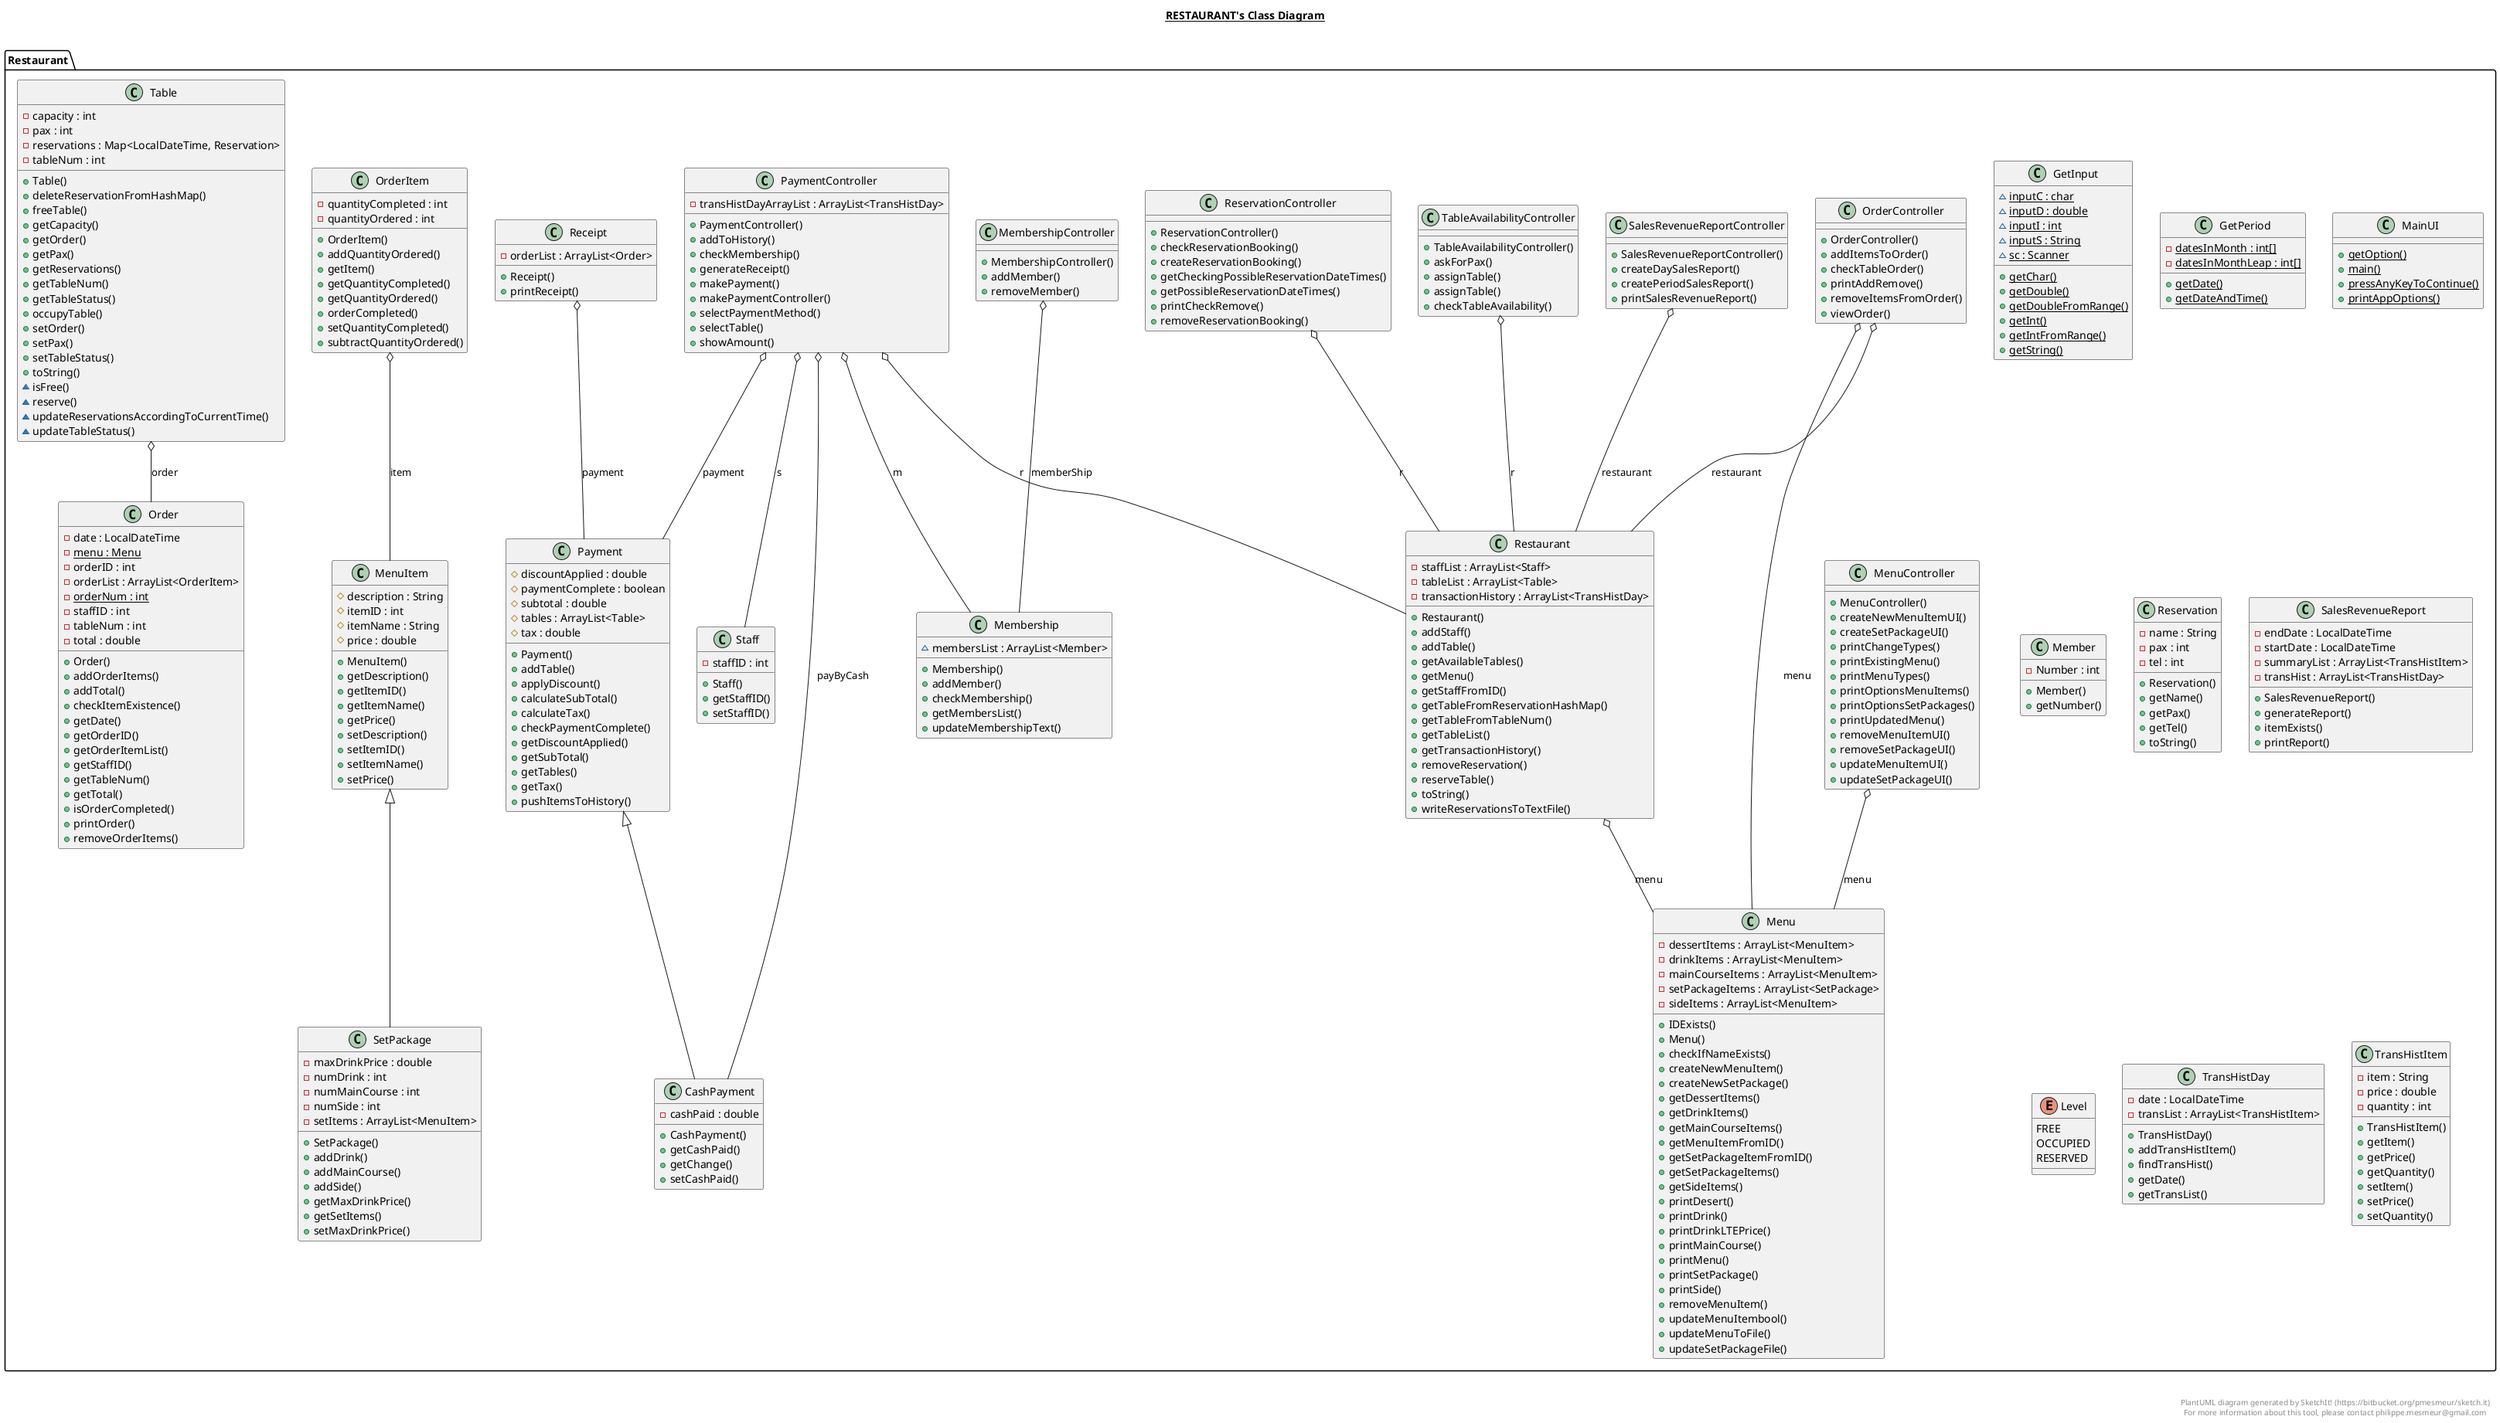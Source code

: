 @startuml

title __RESTAURANT's Class Diagram__\n

  namespace Restaurant {
    class Restaurant.CashPayment {
        - cashPaid : double
        + CashPayment()
        + getCashPaid()
        + getChange()
        + setCashPaid()
    }
  }
  

  namespace Restaurant {
    class Restaurant.GetInput {
        {static} ~ inputC : char
        {static} ~ inputD : double
        {static} ~ inputI : int
        {static} ~ inputS : String
        {static} ~ sc : Scanner
        {static} + getChar()
        {static} + getDouble()
        {static} + getDoubleFromRange()
        {static} + getInt()
        {static} + getIntFromRange()
        {static} + getString()
    }
  }
  

  namespace Restaurant {
    class Restaurant.GetPeriod {
        {static} - datesInMonth : int[]
        {static} - datesInMonthLeap : int[]
        {static} + getDate()
        {static} + getDateAndTime()
    }
  }
  

  namespace Restaurant {
    class Restaurant.MainUI {
        {static} + getOption()
        {static} + main()
        {static} + pressAnyKeyToContinue()
        {static} + printAppOptions()
    }
  }
  

  namespace Restaurant {
    class Restaurant.Member {
        - Number : int
        + Member()
        + getNumber()
    }
  }
  

  namespace Restaurant {
    class Restaurant.Membership {
        ~ membersList : ArrayList<Member>
        + Membership()
        + addMember()
        + checkMembership()
        + getMembersList()
        + updateMembershipText()
    }
  }
  

  namespace Restaurant {
    class Restaurant.MembershipController {
        + MembershipController()
        + addMember()
        + removeMember()
    }
  }
  

  namespace Restaurant {
    class Restaurant.Menu {
        - dessertItems : ArrayList<MenuItem>
        - drinkItems : ArrayList<MenuItem>
        - mainCourseItems : ArrayList<MenuItem>
        - setPackageItems : ArrayList<SetPackage>
        - sideItems : ArrayList<MenuItem>
        + IDExists()
        + Menu()
        + checkIfNameExists()
        + createNewMenuItem()
        + createNewSetPackage()
        + getDessertItems()
        + getDrinkItems()
        + getMainCourseItems()
        + getMenuItemFromID()
        + getSetPackageItemFromID()
        + getSetPackageItems()
        + getSideItems()
        + printDesert()
        + printDrink()
        + printDrinkLTEPrice()
        + printMainCourse()
        + printMenu()
        + printSetPackage()
        + printSide()
        + removeMenuItem()
        + updateMenuItembool()
        + updateMenuToFile()
        + updateSetPackageFile()
    }
  }
  

  namespace Restaurant {
    class Restaurant.MenuController {
        + MenuController()
        + createNewMenuItemUI()
        + createSetPackageUI()
        + printChangeTypes()
        + printExistingMenu()
        + printMenuTypes()
        + printOptionsMenuItems()
        + printOptionsSetPackages()
        + printUpdatedMenu()
        + removeMenuItemUI()
        + removeSetPackageUI()
        + updateMenuItemUI()
        + updateSetPackageUI()
    }
  }
  

  namespace Restaurant {
    class Restaurant.MenuItem {
        # description : String
        # itemID : int
        # itemName : String
        # price : double
        + MenuItem()
        + getDescription()
        + getItemID()
        + getItemName()
        + getPrice()
        + setDescription()
        + setItemID()
        + setItemName()
        + setPrice()
    }
  }
  

  namespace Restaurant {
    class Restaurant.Order {
        - date : LocalDateTime
        {static} - menu : Menu
        - orderID : int
        - orderList : ArrayList<OrderItem>
        {static} - orderNum : int
        - staffID : int
        - tableNum : int
        - total : double
        + Order()
        + addOrderItems()
        + addTotal()
        + checkItemExistence()
        + getDate()
        + getOrderID()
        + getOrderItemList()
        + getStaffID()
        + getTableNum()
        + getTotal()
        + isOrderCompleted()
        + printOrder()
        + removeOrderItems()
    }
  }
  

  namespace Restaurant {
    class Restaurant.OrderController {
        + OrderController()
        + addItemsToOrder()
        + checkTableOrder()
        + printAddRemove()
        + removeItemsFromOrder()
        + viewOrder()
    }
  }
  

  namespace Restaurant {
    class Restaurant.OrderItem {
        - quantityCompleted : int
        - quantityOrdered : int
        + OrderItem()
        + addQuantityOrdered()
        + getItem()
        + getQuantityCompleted()
        + getQuantityOrdered()
        + orderCompleted()
        + setQuantityCompleted()
        + subtractQuantityOrdered()
    }
  }
  

  namespace Restaurant {
    class Restaurant.Payment {
        # discountApplied : double
        # paymentComplete : boolean
        # subtotal : double
        # tables : ArrayList<Table>
        # tax : double
        + Payment()
        + addTable()
        + applyDiscount()
        + calculateSubTotal()
        + calculateTax()
        + checkPaymentComplete()
        + getDiscountApplied()
        + getSubTotal()
        + getTables()
        + getTax()
        + pushItemsToHistory()
    }
  }
  

  namespace Restaurant {
    class Restaurant.PaymentController {
        - transHistDayArrayList : ArrayList<TransHistDay>
        + PaymentController()
        + addToHistory()
        + checkMembership()
        + generateReceipt()
        + makePayment()
        + makePaymentController()
        + selectPaymentMethod()
        + selectTable()
        + showAmount()
    }
  }
  

  namespace Restaurant {
    class Restaurant.Receipt {
        - orderList : ArrayList<Order>
        + Receipt()
        + printReceipt()
    }
  }
  

  namespace Restaurant {
    class Restaurant.Reservation {
        - name : String
        - pax : int
        - tel : int
        + Reservation()
        + getName()
        + getPax()
        + getTel()
        + toString()
    }
  }
  

  namespace Restaurant {
    class Restaurant.ReservationController {
        + ReservationController()
        + checkReservationBooking()
        + createReservationBooking()
        + getCheckingPossibleReservationDateTimes()
        + getPossibleReservationDateTimes()
        + printCheckRemove()
        + removeReservationBooking()
    }
  }
  

  namespace Restaurant {
    class Restaurant.Restaurant {
        - staffList : ArrayList<Staff>
        - tableList : ArrayList<Table>
        - transactionHistory : ArrayList<TransHistDay>
        + Restaurant()
        + addStaff()
        + addTable()
        + getAvailableTables()
        + getMenu()
        + getStaffFromID()
        + getTableFromReservationHashMap()
        + getTableFromTableNum()
        + getTableList()
        + getTransactionHistory()
        + removeReservation()
        + reserveTable()
        + toString()
        + writeReservationsToTextFile()
    }
  }
  

  namespace Restaurant {
    class Restaurant.SalesRevenueReport {
        - endDate : LocalDateTime
        - startDate : LocalDateTime
        - summaryList : ArrayList<TransHistItem>
        - transHist : ArrayList<TransHistDay>
        + SalesRevenueReport()
        + generateReport()
        + itemExists()
        + printReport()
    }
  }
  

  namespace Restaurant {
    class Restaurant.SalesRevenueReportController {
        + SalesRevenueReportController()
        + createDaySalesReport()
        + createPeriodSalesReport()
        + printSalesRevenueReport()
    }
  }
  

  namespace Restaurant {
    class Restaurant.SetPackage {
        - maxDrinkPrice : double
        - numDrink : int
        - numMainCourse : int
        - numSide : int
        - setItems : ArrayList<MenuItem>
        + SetPackage()
        + addDrink()
        + addMainCourse()
        + addSide()
        + getMaxDrinkPrice()
        + getSetItems()
        + setMaxDrinkPrice()
    }
  }
  

  namespace Restaurant {
    class Restaurant.Staff {
        - staffID : int
        + Staff()
        + getStaffID()
        + setStaffID()
    }
  }
  

  namespace Restaurant {
    class Restaurant.Table {
        - capacity : int
        - pax : int
        - reservations : Map<LocalDateTime, Reservation>
        - tableNum : int
        + Table()
        + deleteReservationFromHashMap()
        + freeTable()
        + getCapacity()
        + getOrder()
        + getPax()
        + getReservations()
        + getTableNum()
        + getTableStatus()
        + occupyTable()
        + setOrder()
        + setPax()
        + setTableStatus()
        + toString()
        ~ isFree()
        ~ reserve()
        ~ updateReservationsAccordingToCurrentTime()
        ~ updateTableStatus()
    }
  }
  

  namespace Restaurant {
    enum Level {
      FREE
      OCCUPIED
      RESERVED
    }
  }
  

  namespace Restaurant {
    class Restaurant.TableAvailabilityController {
        + TableAvailabilityController()
        + askForPax()
        + assignTable()
        + assignTable()
        + checkTableAvailability()
    }
  }
  

  namespace Restaurant {
    class Restaurant.TransHistDay {
        - date : LocalDateTime
        - transList : ArrayList<TransHistItem>
        + TransHistDay()
        + addTransHistItem()
        + findTransHist()
        + getDate()
        + getTransList()
    }
  }
  

  namespace Restaurant {
    class Restaurant.TransHistItem {
        - item : String
        - price : double
        - quantity : int
        + TransHistItem()
        + getItem()
        + getPrice()
        + getQuantity()
        + setItem()
        + setPrice()
        + setQuantity()
    }
  }
  

  Restaurant.CashPayment -up-|> Restaurant.Payment
  Restaurant.MembershipController o-- Restaurant.Membership : memberShip
  Restaurant.MenuController o-- Restaurant.Menu : menu
  Restaurant.OrderController o-- Restaurant.Menu : menu
  Restaurant.OrderController o-- Restaurant.Restaurant : restaurant
  Restaurant.OrderItem o-- Restaurant.MenuItem : item
  Restaurant.PaymentController o-- Restaurant.Membership : m
  Restaurant.PaymentController o-- Restaurant.CashPayment : payByCash
  Restaurant.PaymentController o-- Restaurant.Payment : payment
  Restaurant.PaymentController o-- Restaurant.Restaurant : r
  Restaurant.PaymentController o-- Restaurant.Staff : s
  Restaurant.Receipt o-- Restaurant.Payment : payment
  Restaurant.ReservationController o-- Restaurant.Restaurant : r
  Restaurant.Restaurant o-- Restaurant.Menu : menu
  Restaurant.SalesRevenueReportController o-- Restaurant.Restaurant : restaurant
  Restaurant.SetPackage -up-|> Restaurant.MenuItem
  Restaurant.Table o-- Restaurant.Order : order
  Restaurant.Table o-- Restaurant.Table.Level : tableStatus
  Restaurant.Table +-down- Restaurant.Table.Level
  Restaurant.TableAvailabilityController o-- Restaurant.Restaurant : r


right footer


PlantUML diagram generated by SketchIt! (https://bitbucket.org/pmesmeur/sketch.it)
For more information about this tool, please contact philippe.mesmeur@gmail.com
endfooter

@enduml
